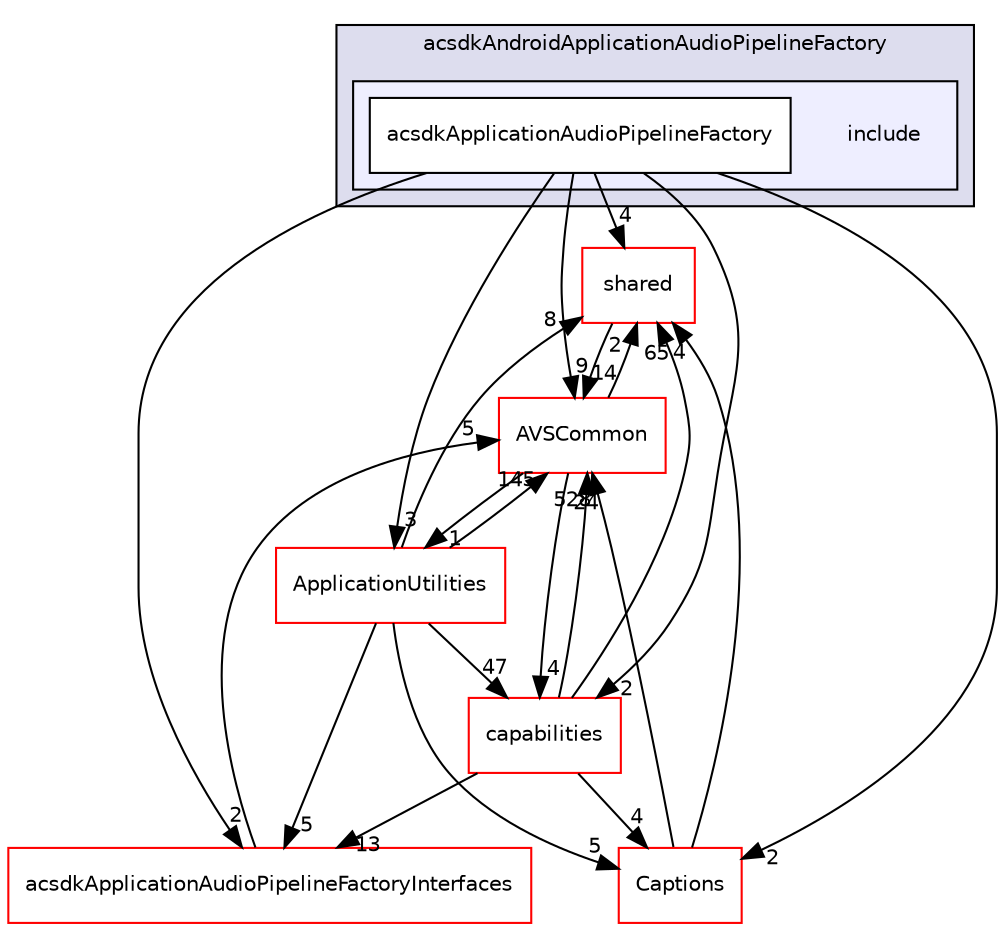 digraph "/workplace/avs-device-sdk/applications/acsdkAndroidApplicationAudioPipelineFactory/include" {
  compound=true
  node [ fontsize="10", fontname="Helvetica"];
  edge [ labelfontsize="10", labelfontname="Helvetica"];
  subgraph clusterdir_1cf53dd7f9966fe965530490bbad7057 {
    graph [ bgcolor="#ddddee", pencolor="black", label="acsdkAndroidApplicationAudioPipelineFactory" fontname="Helvetica", fontsize="10", URL="dir_1cf53dd7f9966fe965530490bbad7057.html"]
  subgraph clusterdir_17f2aaa44c0ff33b634df8d6348022d5 {
    graph [ bgcolor="#eeeeff", pencolor="black", label="" URL="dir_17f2aaa44c0ff33b634df8d6348022d5.html"];
    dir_17f2aaa44c0ff33b634df8d6348022d5 [shape=plaintext label="include"];
    dir_6dfba8ebe4b024df7f9d20121b6f75cb [shape=box label="acsdkApplicationAudioPipelineFactory" color="black" fillcolor="white" style="filled" URL="dir_6dfba8ebe4b024df7f9d20121b6f75cb.html"];
  }
  }
  dir_9982052f7ce695d12571567315b2fafa [shape=box label="shared" fillcolor="white" style="filled" color="red" URL="dir_9982052f7ce695d12571567315b2fafa.html"];
  dir_748b5abbb33df61eda67007924a1a0cb [shape=box label="ApplicationUtilities" fillcolor="white" style="filled" color="red" URL="dir_748b5abbb33df61eda67007924a1a0cb.html"];
  dir_5f7911d5aff7f3db61b81ea8d608701d [shape=box label="acsdkApplicationAudioPipelineFactoryInterfaces" fillcolor="white" style="filled" color="red" URL="dir_5f7911d5aff7f3db61b81ea8d608701d.html"];
  dir_de0e77330fd0ab33359e90b501923c8e [shape=box label="Captions" fillcolor="white" style="filled" color="red" URL="dir_de0e77330fd0ab33359e90b501923c8e.html"];
  dir_13e65effb2bde530b17b3d5eefcd0266 [shape=box label="AVSCommon" fillcolor="white" style="filled" color="red" URL="dir_13e65effb2bde530b17b3d5eefcd0266.html"];
  dir_55f1e16e469d547c636a522dac21b8a1 [shape=box label="capabilities" fillcolor="white" style="filled" color="red" URL="dir_55f1e16e469d547c636a522dac21b8a1.html"];
  dir_9982052f7ce695d12571567315b2fafa->dir_13e65effb2bde530b17b3d5eefcd0266 [headlabel="14", labeldistance=1.5 headhref="dir_000598_000017.html"];
  dir_748b5abbb33df61eda67007924a1a0cb->dir_9982052f7ce695d12571567315b2fafa [headlabel="8", labeldistance=1.5 headhref="dir_000113_000598.html"];
  dir_748b5abbb33df61eda67007924a1a0cb->dir_5f7911d5aff7f3db61b81ea8d608701d [headlabel="5", labeldistance=1.5 headhref="dir_000113_000041.html"];
  dir_748b5abbb33df61eda67007924a1a0cb->dir_de0e77330fd0ab33359e90b501923c8e [headlabel="5", labeldistance=1.5 headhref="dir_000113_000435.html"];
  dir_748b5abbb33df61eda67007924a1a0cb->dir_13e65effb2bde530b17b3d5eefcd0266 [headlabel="145", labeldistance=1.5 headhref="dir_000113_000017.html"];
  dir_748b5abbb33df61eda67007924a1a0cb->dir_55f1e16e469d547c636a522dac21b8a1 [headlabel="47", labeldistance=1.5 headhref="dir_000113_000149.html"];
  dir_6dfba8ebe4b024df7f9d20121b6f75cb->dir_9982052f7ce695d12571567315b2fafa [headlabel="4", labeldistance=1.5 headhref="dir_000031_000598.html"];
  dir_6dfba8ebe4b024df7f9d20121b6f75cb->dir_748b5abbb33df61eda67007924a1a0cb [headlabel="3", labeldistance=1.5 headhref="dir_000031_000113.html"];
  dir_6dfba8ebe4b024df7f9d20121b6f75cb->dir_5f7911d5aff7f3db61b81ea8d608701d [headlabel="2", labeldistance=1.5 headhref="dir_000031_000041.html"];
  dir_6dfba8ebe4b024df7f9d20121b6f75cb->dir_de0e77330fd0ab33359e90b501923c8e [headlabel="2", labeldistance=1.5 headhref="dir_000031_000435.html"];
  dir_6dfba8ebe4b024df7f9d20121b6f75cb->dir_13e65effb2bde530b17b3d5eefcd0266 [headlabel="9", labeldistance=1.5 headhref="dir_000031_000017.html"];
  dir_6dfba8ebe4b024df7f9d20121b6f75cb->dir_55f1e16e469d547c636a522dac21b8a1 [headlabel="2", labeldistance=1.5 headhref="dir_000031_000149.html"];
  dir_5f7911d5aff7f3db61b81ea8d608701d->dir_13e65effb2bde530b17b3d5eefcd0266 [headlabel="5", labeldistance=1.5 headhref="dir_000041_000017.html"];
  dir_de0e77330fd0ab33359e90b501923c8e->dir_9982052f7ce695d12571567315b2fafa [headlabel="4", labeldistance=1.5 headhref="dir_000435_000598.html"];
  dir_de0e77330fd0ab33359e90b501923c8e->dir_13e65effb2bde530b17b3d5eefcd0266 [headlabel="24", labeldistance=1.5 headhref="dir_000435_000017.html"];
  dir_13e65effb2bde530b17b3d5eefcd0266->dir_9982052f7ce695d12571567315b2fafa [headlabel="2", labeldistance=1.5 headhref="dir_000017_000598.html"];
  dir_13e65effb2bde530b17b3d5eefcd0266->dir_748b5abbb33df61eda67007924a1a0cb [headlabel="1", labeldistance=1.5 headhref="dir_000017_000113.html"];
  dir_13e65effb2bde530b17b3d5eefcd0266->dir_55f1e16e469d547c636a522dac21b8a1 [headlabel="4", labeldistance=1.5 headhref="dir_000017_000149.html"];
  dir_55f1e16e469d547c636a522dac21b8a1->dir_9982052f7ce695d12571567315b2fafa [headlabel="65", labeldistance=1.5 headhref="dir_000149_000598.html"];
  dir_55f1e16e469d547c636a522dac21b8a1->dir_5f7911d5aff7f3db61b81ea8d608701d [headlabel="13", labeldistance=1.5 headhref="dir_000149_000041.html"];
  dir_55f1e16e469d547c636a522dac21b8a1->dir_de0e77330fd0ab33359e90b501923c8e [headlabel="4", labeldistance=1.5 headhref="dir_000149_000435.html"];
  dir_55f1e16e469d547c636a522dac21b8a1->dir_13e65effb2bde530b17b3d5eefcd0266 [headlabel="528", labeldistance=1.5 headhref="dir_000149_000017.html"];
}
